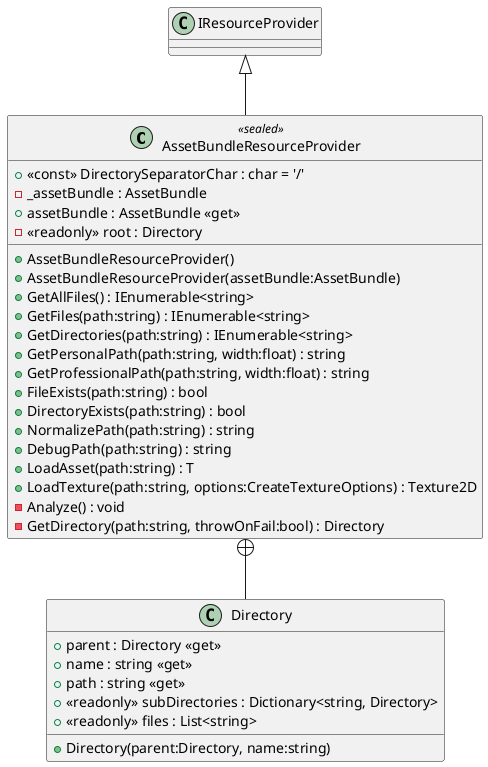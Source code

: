 @startuml
class AssetBundleResourceProvider <<sealed>> {
    + <<const>> DirectorySeparatorChar : char = '/'
    - _assetBundle : AssetBundle
    + assetBundle : AssetBundle <<get>>
    + AssetBundleResourceProvider()
    + AssetBundleResourceProvider(assetBundle:AssetBundle)
    + GetAllFiles() : IEnumerable<string>
    + GetFiles(path:string) : IEnumerable<string>
    + GetDirectories(path:string) : IEnumerable<string>
    + GetPersonalPath(path:string, width:float) : string
    + GetProfessionalPath(path:string, width:float) : string
    + FileExists(path:string) : bool
    + DirectoryExists(path:string) : bool
    + NormalizePath(path:string) : string
    + DebugPath(path:string) : string
    + LoadAsset(path:string) : T
    + LoadTexture(path:string, options:CreateTextureOptions) : Texture2D
    - Analyze() : void
    - <<readonly>> root : Directory
    - GetDirectory(path:string, throwOnFail:bool) : Directory
}
class Directory {
    + parent : Directory <<get>>
    + name : string <<get>>
    + path : string <<get>>
    + <<readonly>> subDirectories : Dictionary<string, Directory>
    + <<readonly>> files : List<string>
    + Directory(parent:Directory, name:string)
}
IResourceProvider <|-- AssetBundleResourceProvider
AssetBundleResourceProvider +-- Directory
@enduml
